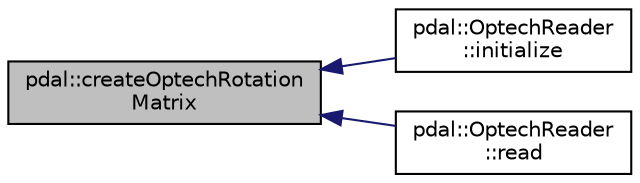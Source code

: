 digraph "pdal::createOptechRotationMatrix"
{
  edge [fontname="Helvetica",fontsize="10",labelfontname="Helvetica",labelfontsize="10"];
  node [fontname="Helvetica",fontsize="10",shape=record];
  rankdir="LR";
  Node1 [label="pdal::createOptechRotation\lMatrix",height=0.2,width=0.4,color="black", fillcolor="grey75", style="filled", fontcolor="black"];
  Node1 -> Node2 [dir="back",color="midnightblue",fontsize="10",style="solid",fontname="Helvetica"];
  Node2 [label="pdal::OptechReader\l::initialize",height=0.2,width=0.4,color="black", fillcolor="white", style="filled",URL="$classpdal_1_1OptechReader.html#a716e4c0343a3badf409b2ee67ccbf5c1"];
  Node1 -> Node3 [dir="back",color="midnightblue",fontsize="10",style="solid",fontname="Helvetica"];
  Node3 [label="pdal::OptechReader\l::read",height=0.2,width=0.4,color="black", fillcolor="white", style="filled",URL="$classpdal_1_1OptechReader.html#ade8d12a284f4bc766e32852979462aec"];
}
